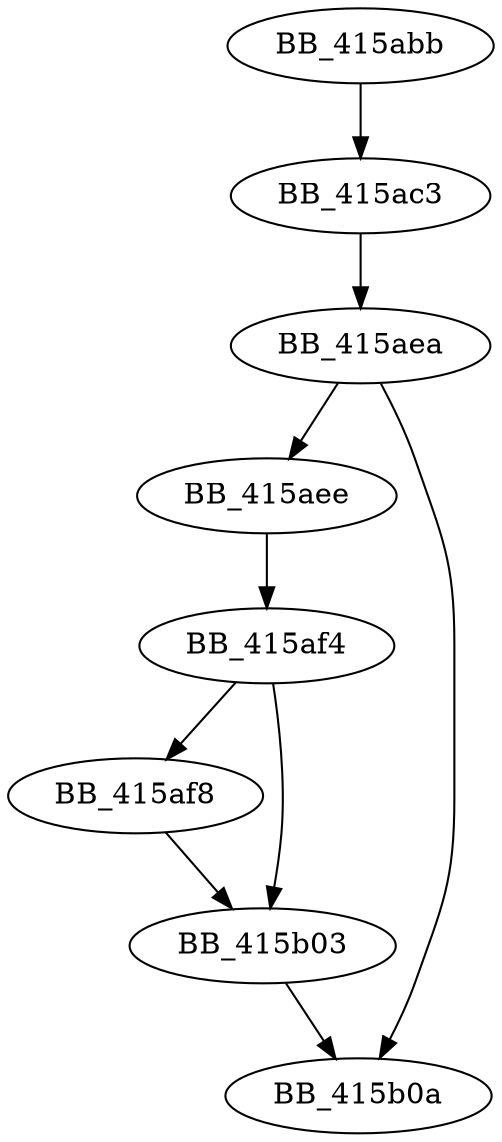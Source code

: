 DiGraph sub_415ABB{
BB_415abb->BB_415ac3
BB_415ac3->BB_415aea
BB_415aea->BB_415aee
BB_415aea->BB_415b0a
BB_415aee->BB_415af4
BB_415af4->BB_415af8
BB_415af4->BB_415b03
BB_415af8->BB_415b03
BB_415b03->BB_415b0a
}
